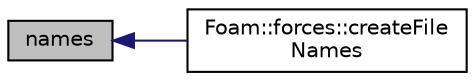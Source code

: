 digraph "names"
{
  bgcolor="transparent";
  edge [fontname="Helvetica",fontsize="10",labelfontname="Helvetica",labelfontsize="10"];
  node [fontname="Helvetica",fontsize="10",shape=record];
  rankdir="LR";
  Node1 [label="names",height=0.2,width=0.4,color="black", fillcolor="grey75", style="filled", fontcolor="black"];
  Node1 -> Node2 [dir="back",color="midnightblue",fontsize="10",style="solid",fontname="Helvetica"];
  Node2 [label="Foam::forces::createFile\lNames",height=0.2,width=0.4,color="black",URL="$a00847.html#a39c6d4b6ea5260b5cb6b8b2714617ed8",tooltip="Create file names for forces and bins. "];
}
